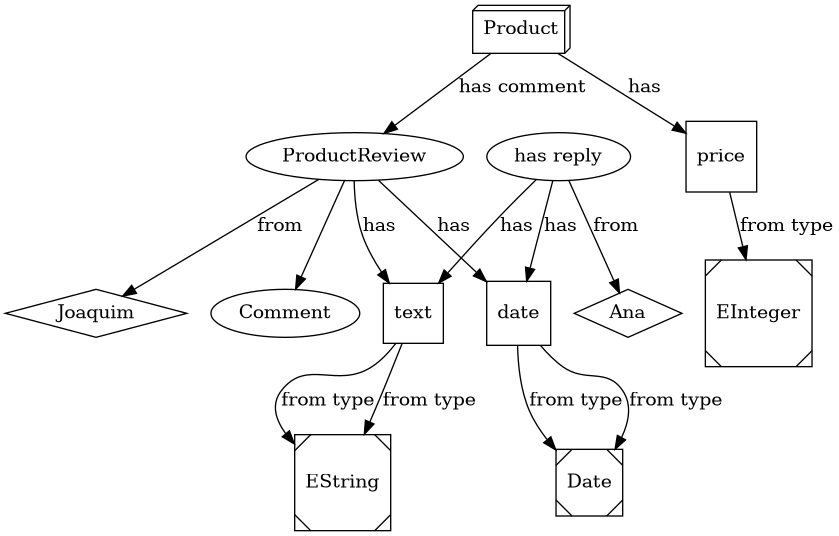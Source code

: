 @startuml
digraph model  {
Product [shape=box3d];
ProductReview [shape=oval];
Joaquim [shape=diamond];
ProductReview -> Joaquim [label="from"];
text [shape=square];
EString [shape=Msquare];
ProductReview -> text [label="has"];
text -> EString [label="from type"];
date [shape=square];
Date [shape=Msquare];
ProductReview -> date [label="has"];
date -> Date [label="from type"];
Comment 2 [shape=oval];
ProductReview -> Comment 2 [label="has reply"];
Ana [shape=diamond];
Comment 2 -> Ana [label="from"];
text [shape=square];
EString [shape=Msquare];
Comment 2 -> text [label="has"];
text -> EString [label="from type"];
date [shape=square];
Date [shape=Msquare];
Comment 2 -> date [label="has"];
date -> Date [label="from type"];
Product -> ProductReview [label="has comment"];
price [shape=square];
EInteger [shape=Msquare];
Product -> price [label="has"];
price -> EInteger [label="from type"];
}
@enduml
